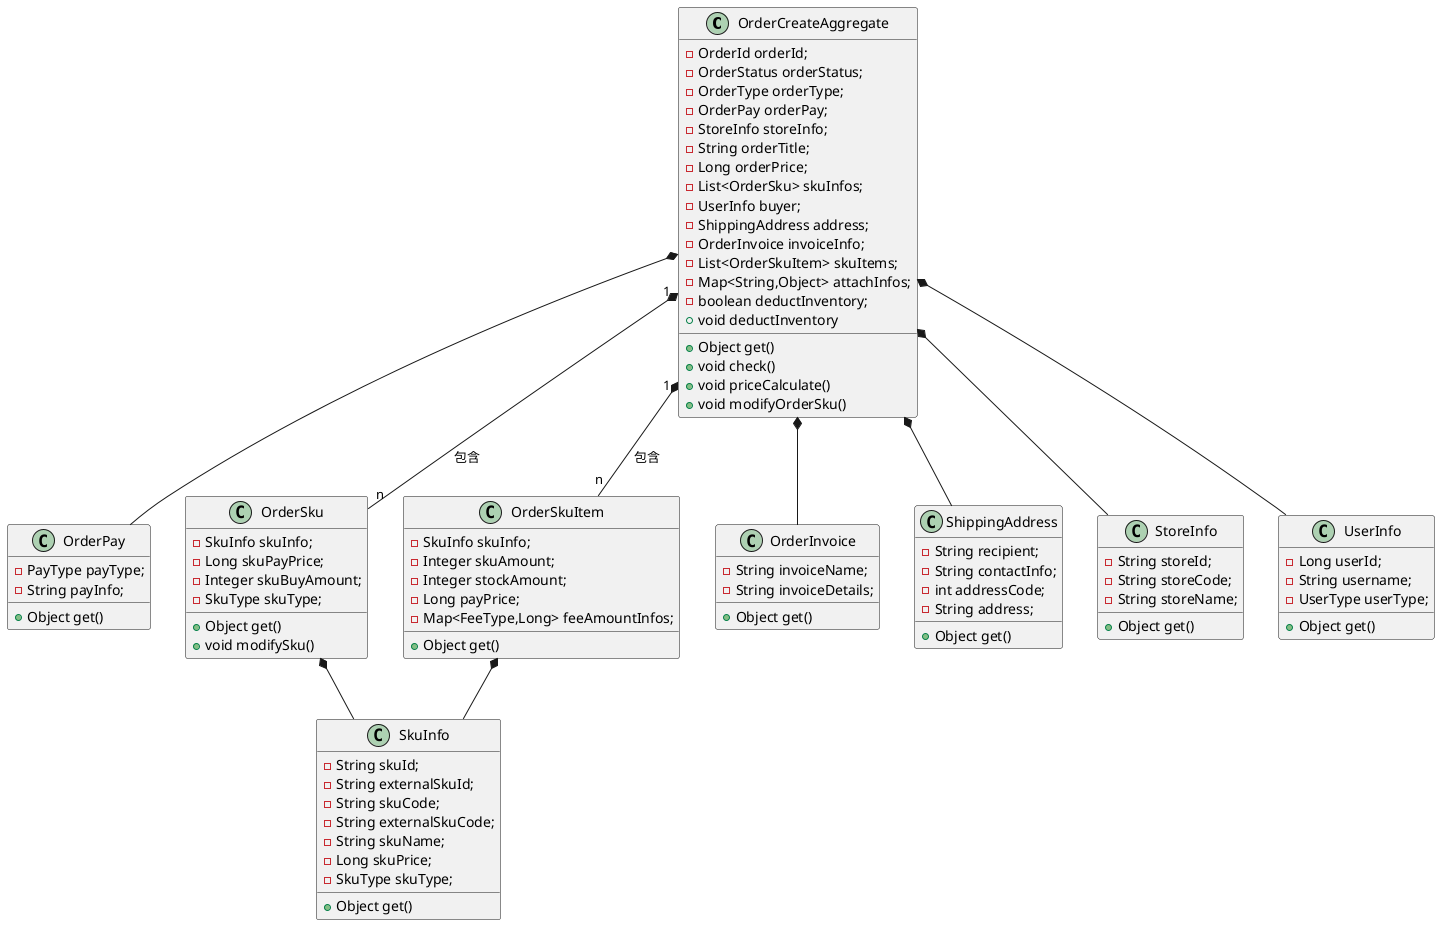 @startuml
'https://plantuml.com/class-diagram

 class OrderCreateAggregate{
        - OrderId orderId;
        - OrderStatus orderStatus;
        - OrderType orderType;
        - OrderPay orderPay;
        - StoreInfo storeInfo;
        - String orderTitle;
        - Long orderPrice;
        - List<OrderSku> skuInfos;
        - UserInfo buyer;
        - ShippingAddress address;
        - OrderInvoice invoiceInfo;
        - List<OrderSkuItem> skuItems;
        - Map<String,Object> attachInfos;
        - boolean deductInventory;
        + Object get()
        + void check()
        + void priceCalculate()
        + void modifyOrderSku()
        + void deductInventory
 }
 class OrderPay{
        - PayType payType;
        - String payInfo;
        + Object get()

 }
 class OrderSku{
        - SkuInfo skuInfo;
        - Long skuPayPrice;
        - Integer skuBuyAmount;
        - SkuType skuType;
        + Object get()
        + void modifySku()
 }
 class OrderSkuItem{
        - SkuInfo skuInfo;
        - Integer skuAmount;
        - Integer stockAmount;
        - Long payPrice;
        - Map<FeeType,Long> feeAmountInfos;
        + Object get()
 }
 class OrderInvoice{
        - String invoiceName;
        - String invoiceDetails;
        + Object get()
 }
 class ShippingAddress{
       - String recipient;
       - String contactInfo;
       - int addressCode;
       - String address;
       + Object get()
 }
 class SkuInfo{
    - String skuId;
    - String externalSkuId;
    - String skuCode;
    - String externalSkuCode;
    - String skuName;
    - Long skuPrice;
    - SkuType skuType;
    + Object get()
 }
 class StoreInfo{
      - String storeId;
      - String storeCode;
      - String storeName;
      + Object get()
 }
 class UserInfo{
     - Long userId;
     - String username;
     - UserType userType;
     + Object get()
 }


OrderCreateAggregate "1" *-- "n" OrderSku:包含
OrderCreateAggregate "1" *-- "n" OrderSkuItem:包含
OrderCreateAggregate *-- UserInfo
OrderCreateAggregate *-- StoreInfo
OrderCreateAggregate *-- OrderInvoice
OrderCreateAggregate *-- OrderPay
OrderCreateAggregate *-- ShippingAddress
OrderSku *-- SkuInfo
OrderSkuItem *-- SkuInfo
@enduml